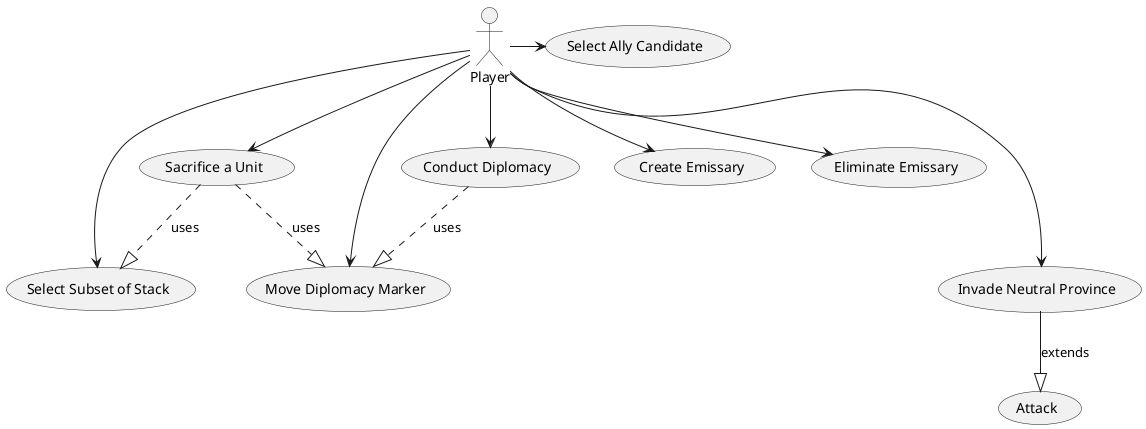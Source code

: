 @startuml
actor Player


Player ->    (Select Subset of Stack)


Player ->      (Select Ally Candidate)
Player -->     (Create Emissary)
Player -->     (Eliminate Emissary)
Player --->    (Invade Neutral Province)
(Invade Neutral Province) --|> (Attack) :extends
Player --->    (Move Diplomacy Marker)
Player -->     (Conduct Diplomacy)
Player -->     (Sacrifice a Unit)
(Sacrifice a Unit) ..|>  (Select Subset of Stack) :uses
(Conduct Diplomacy) ..|> (Move Diplomacy Marker) :uses
(Sacrifice a Unit)  ..|> (Move Diplomacy Marker) :uses


@enduml
